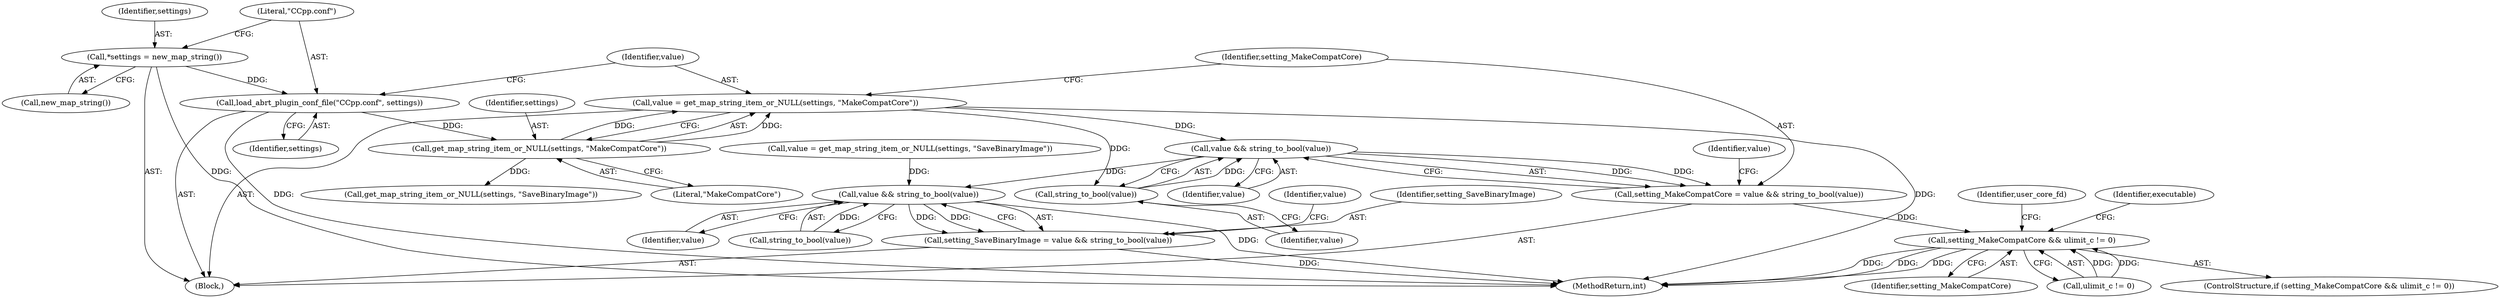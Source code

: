 digraph "0_abrt_80408e9e24a1c10f85fd969e1853e0f192157f92_0@pointer" {
"1000217" [label="(Call,value = get_map_string_item_or_NULL(settings, \"MakeCompatCore\"))"];
"1000219" [label="(Call,get_map_string_item_or_NULL(settings, \"MakeCompatCore\"))"];
"1000213" [label="(Call,load_abrt_plugin_conf_file(\"CCpp.conf\", settings))"];
"1000210" [label="(Call,*settings = new_map_string())"];
"1000224" [label="(Call,value && string_to_bool(value))"];
"1000222" [label="(Call,setting_MakeCompatCore = value && string_to_bool(value))"];
"1000436" [label="(Call,setting_MakeCompatCore && ulimit_c != 0)"];
"1000235" [label="(Call,value && string_to_bool(value))"];
"1000233" [label="(Call,setting_SaveBinaryImage = value && string_to_bool(value))"];
"1000226" [label="(Call,string_to_bool(value))"];
"1000437" [label="(Identifier,setting_MakeCompatCore)"];
"1000237" [label="(Call,string_to_bool(value))"];
"1000442" [label="(Identifier,user_core_fd)"];
"1000211" [label="(Identifier,settings)"];
"1000215" [label="(Identifier,settings)"];
"1000224" [label="(Call,value && string_to_bool(value))"];
"1000226" [label="(Call,string_to_bool(value))"];
"1000219" [label="(Call,get_map_string_item_or_NULL(settings, \"MakeCompatCore\"))"];
"1000236" [label="(Identifier,value)"];
"1000210" [label="(Call,*settings = new_map_string())"];
"1000228" [label="(Call,value = get_map_string_item_or_NULL(settings, \"SaveBinaryImage\"))"];
"1000230" [label="(Call,get_map_string_item_or_NULL(settings, \"SaveBinaryImage\"))"];
"1000217" [label="(Call,value = get_map_string_item_or_NULL(settings, \"MakeCompatCore\"))"];
"1000222" [label="(Call,setting_MakeCompatCore = value && string_to_bool(value))"];
"1000213" [label="(Call,load_abrt_plugin_conf_file(\"CCpp.conf\", settings))"];
"1000220" [label="(Identifier,settings)"];
"1000221" [label="(Literal,\"MakeCompatCore\")"];
"1000453" [label="(Identifier,executable)"];
"1000436" [label="(Call,setting_MakeCompatCore && ulimit_c != 0)"];
"1000229" [label="(Identifier,value)"];
"1000240" [label="(Identifier,value)"];
"1000438" [label="(Call,ulimit_c != 0)"];
"1000223" [label="(Identifier,setting_MakeCompatCore)"];
"1000435" [label="(ControlStructure,if (setting_MakeCompatCore && ulimit_c != 0))"];
"1000218" [label="(Identifier,value)"];
"1000234" [label="(Identifier,setting_SaveBinaryImage)"];
"1000233" [label="(Call,setting_SaveBinaryImage = value && string_to_bool(value))"];
"1000208" [label="(Block,)"];
"1000214" [label="(Literal,\"CCpp.conf\")"];
"1000212" [label="(Call,new_map_string())"];
"1000227" [label="(Identifier,value)"];
"1000235" [label="(Call,value && string_to_bool(value))"];
"1001168" [label="(MethodReturn,int)"];
"1000225" [label="(Identifier,value)"];
"1000217" -> "1000208"  [label="AST: "];
"1000217" -> "1000219"  [label="CFG: "];
"1000218" -> "1000217"  [label="AST: "];
"1000219" -> "1000217"  [label="AST: "];
"1000223" -> "1000217"  [label="CFG: "];
"1000217" -> "1001168"  [label="DDG: "];
"1000219" -> "1000217"  [label="DDG: "];
"1000219" -> "1000217"  [label="DDG: "];
"1000217" -> "1000224"  [label="DDG: "];
"1000217" -> "1000226"  [label="DDG: "];
"1000219" -> "1000221"  [label="CFG: "];
"1000220" -> "1000219"  [label="AST: "];
"1000221" -> "1000219"  [label="AST: "];
"1000213" -> "1000219"  [label="DDG: "];
"1000219" -> "1000230"  [label="DDG: "];
"1000213" -> "1000208"  [label="AST: "];
"1000213" -> "1000215"  [label="CFG: "];
"1000214" -> "1000213"  [label="AST: "];
"1000215" -> "1000213"  [label="AST: "];
"1000218" -> "1000213"  [label="CFG: "];
"1000213" -> "1001168"  [label="DDG: "];
"1000210" -> "1000213"  [label="DDG: "];
"1000210" -> "1000208"  [label="AST: "];
"1000210" -> "1000212"  [label="CFG: "];
"1000211" -> "1000210"  [label="AST: "];
"1000212" -> "1000210"  [label="AST: "];
"1000214" -> "1000210"  [label="CFG: "];
"1000210" -> "1001168"  [label="DDG: "];
"1000224" -> "1000222"  [label="AST: "];
"1000224" -> "1000225"  [label="CFG: "];
"1000224" -> "1000226"  [label="CFG: "];
"1000225" -> "1000224"  [label="AST: "];
"1000226" -> "1000224"  [label="AST: "];
"1000222" -> "1000224"  [label="CFG: "];
"1000224" -> "1000222"  [label="DDG: "];
"1000224" -> "1000222"  [label="DDG: "];
"1000226" -> "1000224"  [label="DDG: "];
"1000224" -> "1000235"  [label="DDG: "];
"1000222" -> "1000208"  [label="AST: "];
"1000223" -> "1000222"  [label="AST: "];
"1000229" -> "1000222"  [label="CFG: "];
"1000222" -> "1000436"  [label="DDG: "];
"1000436" -> "1000435"  [label="AST: "];
"1000436" -> "1000437"  [label="CFG: "];
"1000436" -> "1000438"  [label="CFG: "];
"1000437" -> "1000436"  [label="AST: "];
"1000438" -> "1000436"  [label="AST: "];
"1000442" -> "1000436"  [label="CFG: "];
"1000453" -> "1000436"  [label="CFG: "];
"1000436" -> "1001168"  [label="DDG: "];
"1000436" -> "1001168"  [label="DDG: "];
"1000436" -> "1001168"  [label="DDG: "];
"1000438" -> "1000436"  [label="DDG: "];
"1000438" -> "1000436"  [label="DDG: "];
"1000235" -> "1000233"  [label="AST: "];
"1000235" -> "1000236"  [label="CFG: "];
"1000235" -> "1000237"  [label="CFG: "];
"1000236" -> "1000235"  [label="AST: "];
"1000237" -> "1000235"  [label="AST: "];
"1000233" -> "1000235"  [label="CFG: "];
"1000235" -> "1001168"  [label="DDG: "];
"1000235" -> "1000233"  [label="DDG: "];
"1000235" -> "1000233"  [label="DDG: "];
"1000237" -> "1000235"  [label="DDG: "];
"1000228" -> "1000235"  [label="DDG: "];
"1000233" -> "1000208"  [label="AST: "];
"1000234" -> "1000233"  [label="AST: "];
"1000240" -> "1000233"  [label="CFG: "];
"1000233" -> "1001168"  [label="DDG: "];
"1000226" -> "1000227"  [label="CFG: "];
"1000227" -> "1000226"  [label="AST: "];
}
